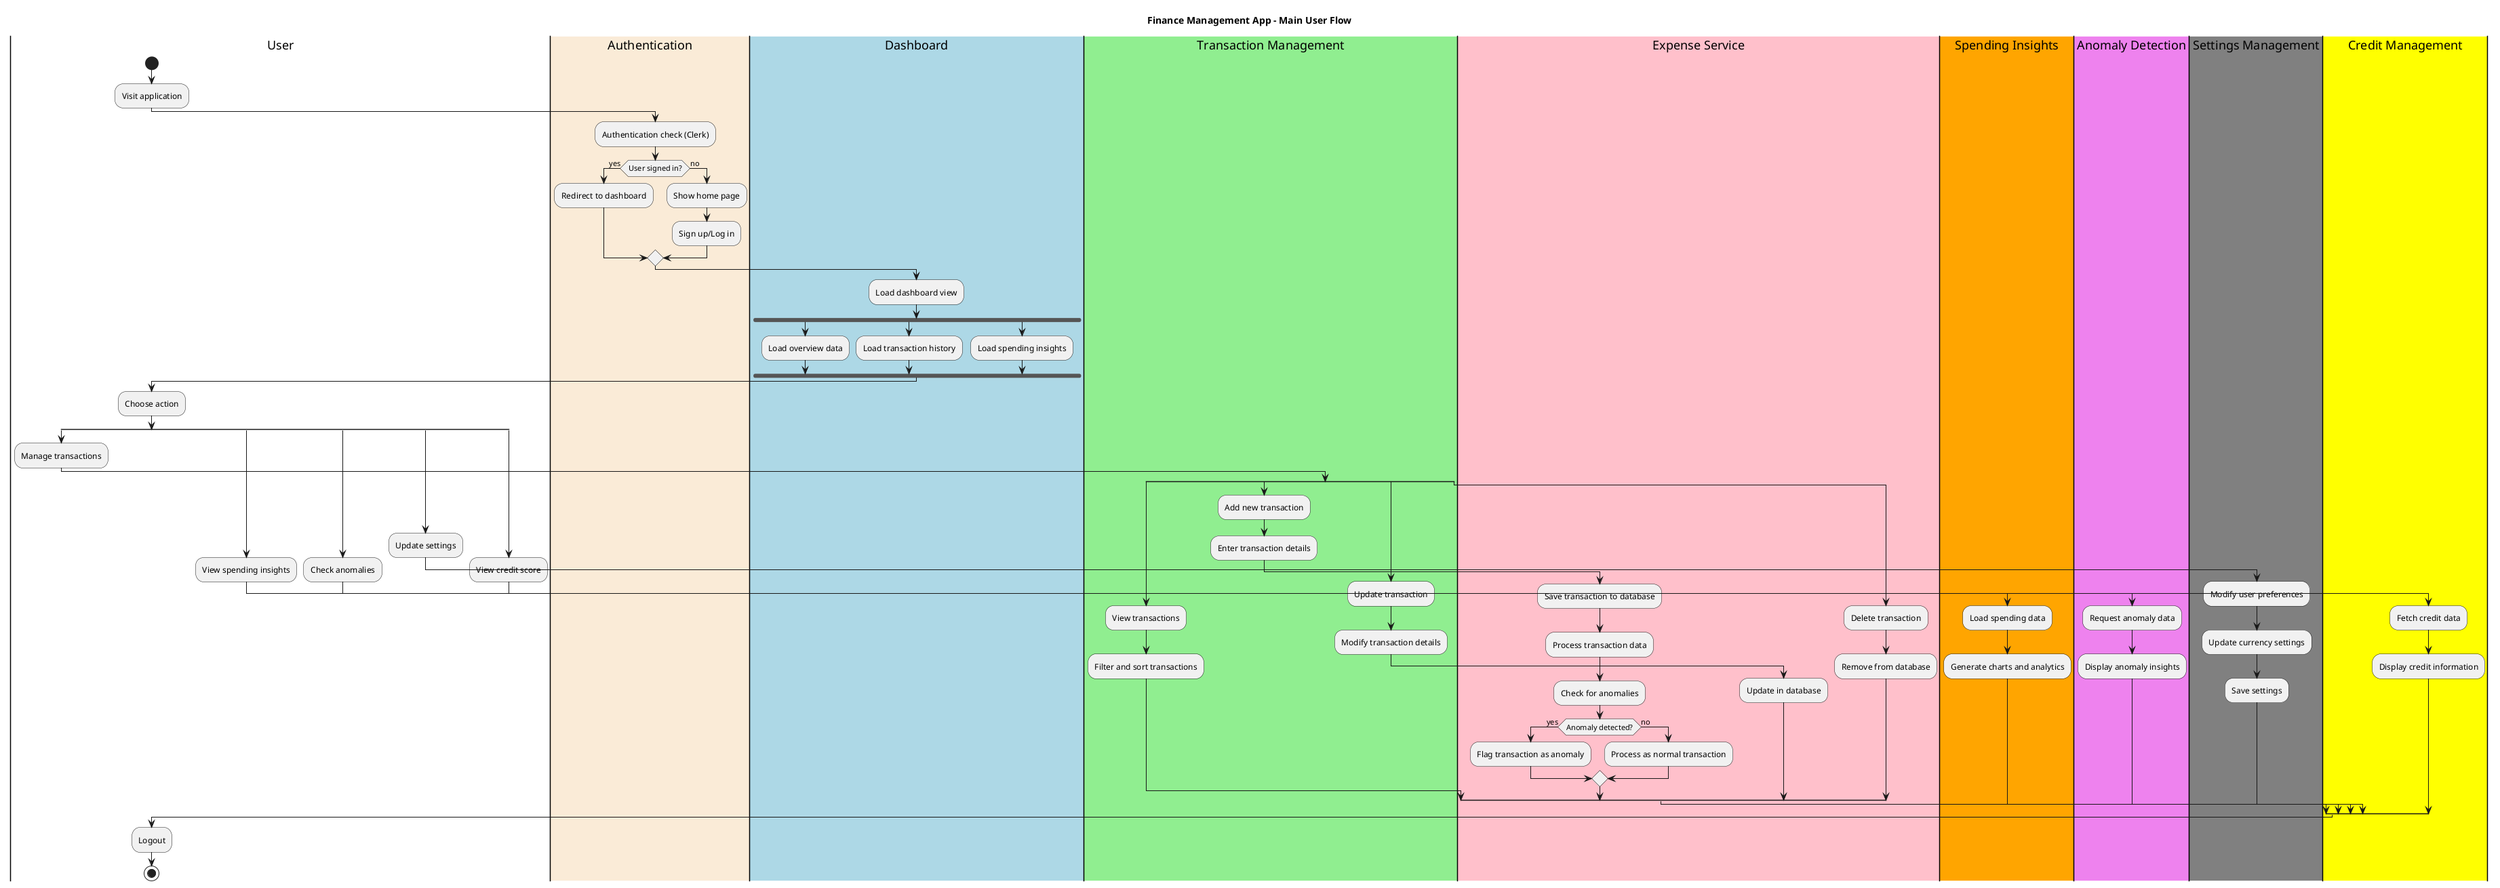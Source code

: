 @startuml Finance Management App - Activity Diagram

title Finance Management App - Main User Flow

|User|
start
:Visit application;

|#AntiqueWhite|Authentication|
:Authentication check (Clerk);
if (User signed in?) then (yes)
  :Redirect to dashboard;
else (no)
  :Show home page;
  :Sign up/Log in;
endif

|#LightBlue|Dashboard|
:Load dashboard view;
fork
  :Load overview data;
fork again
  :Load transaction history;
fork again
  :Load spending insights;
end fork

|User|
:Choose action;

split
  :Manage transactions;
  |#LightGreen|Transaction Management|
  split
    :View transactions;
    :Filter and sort transactions;
  split again
    :Add new transaction;
    :Enter transaction details;
    |#Pink|Expense Service|
    :Save transaction to database;
    :Process transaction data;
    :Check for anomalies;
    if (Anomaly detected?) then (yes)
      :Flag transaction as anomaly;
    else (no)
      :Process as normal transaction;
    endif
    |#LightGreen|Transaction Management|
  split again
    :Update transaction;
    :Modify transaction details;
    |#Pink|Expense Service|
    :Update in database;
  split again
    :Delete transaction;
    |#Pink|Expense Service|
    :Remove from database;
  end split
  |User|

split again
  :View spending insights;
  |#Orange|Spending Insights|
  :Load spending data;
  :Generate charts and analytics;
  |User|

split again
  :Check anomalies;
  |#Violet|Anomaly Detection|
  :Request anomaly data;
  :Display anomaly insights;
  |User|

split again
  :Update settings;
  |#Gray|Settings Management|
  :Modify user preferences;
  :Update currency settings;
  :Save settings;
  |User|

split again
  :View credit score;
  |#Yellow|Credit Management|
  :Fetch credit data;
  :Display credit information;
  |User|
end split

:Logout;
stop

@enduml 